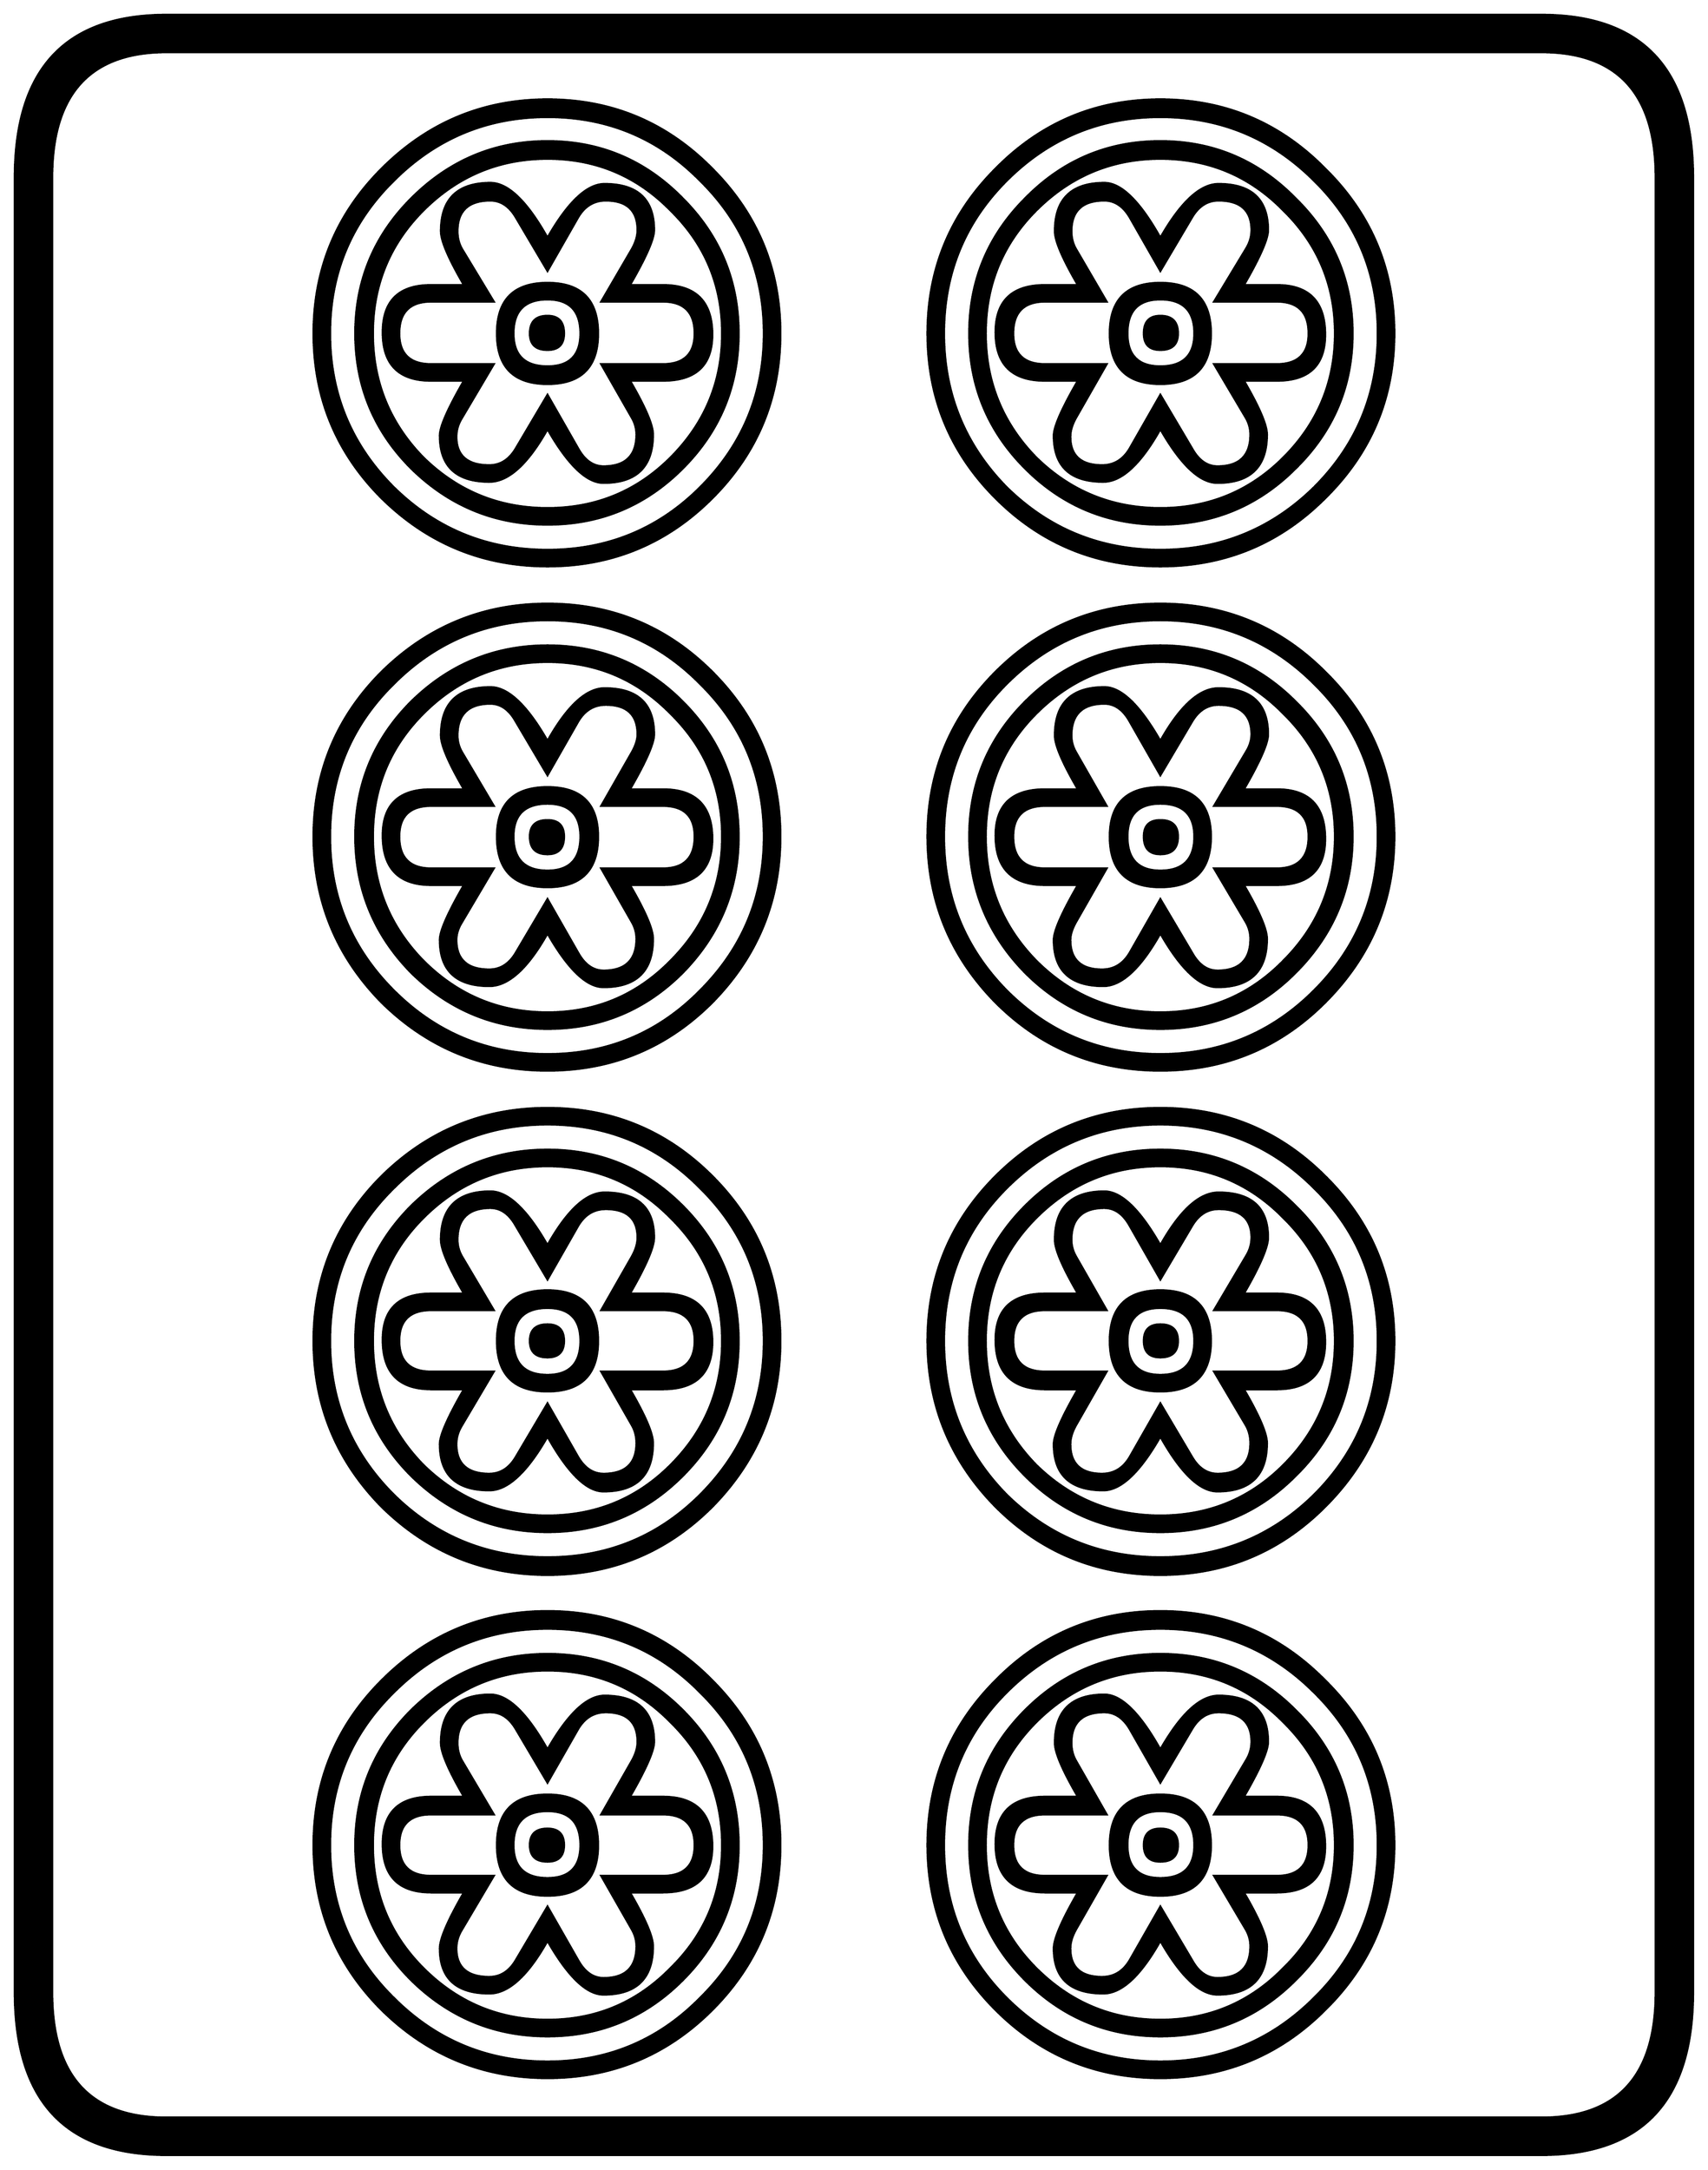 


\begin{tikzpicture}[y=0.80pt, x=0.80pt, yscale=-1.0, xscale=1.0, inner sep=0pt, outer sep=0pt]
\begin{scope}[shift={(100.0,1706.0)},nonzero rule]
  \path[draw=.,fill=.,line width=1.600pt] (1578.0,244.0) .. controls
    (1578.0,342.667) and (1532.0,392.0) .. (1440.0,392.0) --
    (188.0,392.0) .. controls (96.0,392.0) and (50.0,342.667) ..
    (50.0,244.0) -- (50.0,-1408.0) .. controls (50.0,-1506.667)
    and (96.0,-1556.0) .. (188.0,-1556.0) -- (1440.0,-1556.0) ..
    controls (1532.0,-1556.0) and (1578.0,-1506.667) ..
    (1578.0,-1408.0) -- (1578.0,244.0) -- cycle(1544.0,244.0) --
    (1544.0,-1408.0) .. controls (1544.0,-1484.0) and
    (1509.333,-1522.0) .. (1440.0,-1522.0) -- (188.0,-1522.0) ..
    controls (118.667,-1522.0) and (84.0,-1484.0) ..
    (84.0,-1408.0) -- (84.0,244.0) .. controls (84.0,320.0) and
    (118.667,358.0) .. (188.0,358.0) -- (1440.0,358.0) .. controls
    (1509.333,358.0) and (1544.0,320.0) .. (1544.0,244.0) --
    cycle(1306.0,-1266.0) .. controls (1306.0,-1207.333) and
    (1285.0,-1157.333) .. (1243.0,-1116.0) .. controls
    (1201.667,-1074.667) and (1151.667,-1054.0) .. (1093.0,-1054.0) ..
    controls (1034.333,-1054.0) and (984.333,-1074.667) ..
    (943.0,-1116.0) .. controls (901.667,-1157.333) and
    (881.0,-1207.333) .. (881.0,-1266.0) .. controls
    (881.0,-1324.667) and (901.667,-1374.667) .. (943.0,-1416.0) ..
    controls (984.333,-1458.0) and (1034.333,-1479.0) ..
    (1093.0,-1479.0) .. controls (1151.667,-1479.0) and
    (1201.667,-1458.0) .. (1243.0,-1416.0) .. controls
    (1285.0,-1374.667) and (1306.0,-1324.667) .. (1306.0,-1266.0) --
    cycle(1306.0,-808.0) .. controls (1306.0,-749.333) and
    (1285.0,-699.0) .. (1243.0,-657.0) .. controls
    (1201.667,-615.667) and (1151.667,-595.0) .. (1093.0,-595.0) ..
    controls (1034.333,-595.0) and (984.333,-615.667) ..
    (943.0,-657.0) .. controls (901.667,-699.0) and (881.0,-749.333)
    .. (881.0,-808.0) .. controls (881.0,-866.667) and
    (901.667,-916.667) .. (943.0,-958.0) .. controls (984.333,-999.333)
    and (1034.333,-1020.0) .. (1093.0,-1020.0) .. controls
    (1151.667,-1020.0) and (1201.667,-999.333) .. (1243.0,-958.0) ..
    controls (1285.0,-916.667) and (1306.0,-866.667) ..
    (1306.0,-808.0) -- cycle(747.0,-1266.0) .. controls
    (747.0,-1207.333) and (726.333,-1157.333) .. (685.0,-1116.0) ..
    controls (643.667,-1074.667) and (593.667,-1054.0) ..
    (535.0,-1054.0) .. controls (476.333,-1054.0) and
    (426.0,-1074.667) .. (384.0,-1116.0) .. controls
    (342.667,-1157.333) and (322.0,-1207.333) .. (322.0,-1266.0) ..
    controls (322.0,-1324.667) and (342.667,-1374.667) ..
    (384.0,-1416.0) .. controls (426.0,-1458.0) and
    (476.333,-1479.0) .. (535.0,-1479.0) .. controls
    (593.667,-1479.0) and (643.667,-1458.0) .. (685.0,-1416.0) ..
    controls (726.333,-1374.667) and (747.0,-1324.667) ..
    (747.0,-1266.0) -- cycle(1306.0,-349.0) .. controls
    (1306.0,-290.333) and (1285.0,-240.0) .. (1243.0,-198.0) ..
    controls (1201.667,-156.667) and (1151.667,-136.0) ..
    (1093.0,-136.0) .. controls (1034.333,-136.0) and
    (984.333,-156.667) .. (943.0,-198.0) .. controls (901.667,-240.0)
    and (881.0,-290.333) .. (881.0,-349.0) .. controls
    (881.0,-407.667) and (901.667,-457.667) .. (943.0,-499.0) ..
    controls (984.333,-540.333) and (1034.333,-561.0) ..
    (1093.0,-561.0) .. controls (1151.667,-561.0) and
    (1201.667,-540.333) .. (1243.0,-499.0) .. controls
    (1285.0,-457.667) and (1306.0,-407.667) .. (1306.0,-349.0) --
    cycle(747.0,-808.0) .. controls (747.0,-749.333) and
    (726.333,-699.0) .. (685.0,-657.0) .. controls (643.667,-615.667)
    and (593.667,-595.0) .. (535.0,-595.0) .. controls
    (476.333,-595.0) and (426.0,-615.667) .. (384.0,-657.0) ..
    controls (342.667,-699.0) and (322.0,-749.333) .. (322.0,-808.0)
    .. controls (322.0,-866.667) and (342.667,-916.667) ..
    (384.0,-958.0) .. controls (426.0,-999.333) and
    (476.333,-1020.0) .. (535.0,-1020.0) .. controls
    (593.667,-1020.0) and (643.667,-999.333) .. (685.0,-958.0) ..
    controls (726.333,-916.667) and (747.0,-866.667) .. (747.0,-808.0)
    -- cycle(1306.0,110.0) .. controls (1306.0,168.667) and
    (1285.0,218.667) .. (1243.0,260.0) .. controls (1201.667,301.333)
    and (1151.667,322.0) .. (1093.0,322.0) .. controls
    (1034.333,322.0) and (984.333,301.333) .. (943.0,260.0) ..
    controls (901.667,218.667) and (881.0,168.667) .. (881.0,110.0) ..
    controls (881.0,51.333) and (901.667,1.333) .. (943.0,-40.0) ..
    controls (984.333,-82.0) and (1034.333,-103.0) ..
    (1093.0,-103.0) .. controls (1151.667,-103.0) and
    (1201.667,-82.0) .. (1243.0,-40.0) .. controls (1285.0,1.333)
    and (1306.0,51.333) .. (1306.0,110.0) -- cycle(747.0,-349.0)
    .. controls (747.0,-290.333) and (726.333,-240.0) ..
    (685.0,-198.0) .. controls (643.667,-156.667) and (593.667,-136.0)
    .. (535.0,-136.0) .. controls (476.333,-136.0) and
    (426.0,-156.667) .. (384.0,-198.0) .. controls (342.667,-240.0)
    and (322.0,-290.333) .. (322.0,-349.0) .. controls
    (322.0,-407.667) and (342.667,-457.667) .. (384.0,-499.0) ..
    controls (426.0,-540.333) and (476.333,-561.0) .. (535.0,-561.0)
    .. controls (593.667,-561.0) and (643.667,-540.333) ..
    (685.0,-499.0) .. controls (726.333,-457.667) and (747.0,-407.667)
    .. (747.0,-349.0) -- cycle(747.0,110.0) .. controls
    (747.0,168.667) and (726.333,218.667) .. (685.0,260.0) .. controls
    (643.667,301.333) and (593.667,322.0) .. (535.0,322.0) .. controls
    (476.333,322.0) and (426.0,301.333) .. (384.0,260.0) .. controls
    (342.667,218.667) and (322.0,168.667) .. (322.0,110.0) .. controls
    (322.0,51.333) and (342.667,1.333) .. (384.0,-40.0) .. controls
    (426.0,-82.0) and (476.333,-103.0) .. (535.0,-103.0) ..
    controls (593.667,-103.0) and (643.667,-82.0) .. (685.0,-40.0)
    .. controls (726.333,1.333) and (747.0,51.333) .. (747.0,110.0) --
    cycle(1291.0,-1266.0) .. controls (1291.0,-1320.667) and
    (1271.667,-1367.0) .. (1233.0,-1405.0) .. controls
    (1194.333,-1443.667) and (1147.667,-1463.0) .. (1093.0,-1463.0) ..
    controls (1038.333,-1463.0) and (991.667,-1443.667) ..
    (953.0,-1405.0) .. controls (915.0,-1367.0) and
    (896.0,-1320.667) .. (896.0,-1266.0) .. controls
    (896.0,-1211.333) and (915.0,-1164.667) .. (953.0,-1126.0) ..
    controls (991.667,-1088.0) and (1038.333,-1069.0) ..
    (1093.0,-1069.0) .. controls (1147.667,-1069.0) and
    (1194.333,-1088.0) .. (1233.0,-1126.0) .. controls
    (1271.667,-1164.667) and (1291.0,-1211.333) .. (1291.0,-1266.0) --
    cycle(1291.0,-808.0) .. controls (1291.0,-862.667) and
    (1271.667,-909.0) .. (1233.0,-947.0) .. controls
    (1194.333,-985.667) and (1147.667,-1005.0) .. (1093.0,-1005.0) ..
    controls (1038.333,-1005.0) and (991.667,-985.667) ..
    (953.0,-947.0) .. controls (915.0,-909.0) and (896.0,-862.667)
    .. (896.0,-808.0) .. controls (896.0,-753.333) and
    (915.0,-706.667) .. (953.0,-668.0) .. controls (991.667,-629.333)
    and (1038.333,-610.0) .. (1093.0,-610.0) .. controls
    (1147.667,-610.0) and (1194.333,-629.333) .. (1233.0,-668.0) ..
    controls (1271.667,-706.667) and (1291.0,-753.333) ..
    (1291.0,-808.0) -- cycle(732.0,-1266.0) .. controls
    (732.0,-1320.667) and (712.667,-1367.0) .. (674.0,-1405.0) ..
    controls (636.0,-1443.667) and (589.667,-1463.0) ..
    (535.0,-1463.0) .. controls (480.333,-1463.0) and
    (433.667,-1443.667) .. (395.0,-1405.0) .. controls
    (356.333,-1367.0) and (337.0,-1320.667) .. (337.0,-1266.0) ..
    controls (337.0,-1211.333) and (356.333,-1164.667) ..
    (395.0,-1126.0) .. controls (433.667,-1088.0) and
    (480.333,-1069.0) .. (535.0,-1069.0) .. controls
    (589.667,-1069.0) and (636.0,-1088.0) .. (674.0,-1126.0) ..
    controls (712.667,-1164.667) and (732.0,-1211.333) ..
    (732.0,-1266.0) -- cycle(1291.0,-349.0) .. controls
    (1291.0,-403.667) and (1271.667,-450.0) .. (1233.0,-488.0) ..
    controls (1194.333,-526.667) and (1147.667,-546.0) ..
    (1093.0,-546.0) .. controls (1038.333,-546.0) and
    (991.667,-526.667) .. (953.0,-488.0) .. controls (915.0,-450.0)
    and (896.0,-403.667) .. (896.0,-349.0) .. controls
    (896.0,-294.333) and (915.0,-247.667) .. (953.0,-209.0) ..
    controls (991.667,-171.0) and (1038.333,-152.0) ..
    (1093.0,-152.0) .. controls (1147.667,-152.0) and
    (1194.333,-171.0) .. (1233.0,-209.0) .. controls
    (1271.667,-247.667) and (1291.0,-294.333) .. (1291.0,-349.0) --
    cycle(732.0,-808.0) .. controls (732.0,-862.667) and
    (712.667,-909.0) .. (674.0,-947.0) .. controls (636.0,-985.667)
    and (589.667,-1005.0) .. (535.0,-1005.0) .. controls
    (480.333,-1005.0) and (433.667,-985.667) .. (395.0,-947.0) ..
    controls (356.333,-909.0) and (337.0,-862.667) .. (337.0,-808.0)
    .. controls (337.0,-753.333) and (356.333,-706.667) ..
    (395.0,-668.0) .. controls (433.667,-629.333) and (480.333,-610.0)
    .. (535.0,-610.0) .. controls (589.667,-610.0) and
    (636.0,-629.333) .. (674.0,-668.0) .. controls (712.667,-706.667)
    and (732.0,-753.333) .. (732.0,-808.0) -- cycle(1291.0,110.0)
    .. controls (1291.0,55.333) and (1271.667,9.0) .. (1233.0,-29.0)
    .. controls (1194.333,-67.667) and (1147.667,-87.0) ..
    (1093.0,-87.0) .. controls (1038.333,-87.0) and (991.667,-67.667)
    .. (953.0,-29.0) .. controls (915.0,9.0) and (896.0,55.333) ..
    (896.0,110.0) .. controls (896.0,164.667) and (915.0,211.0) ..
    (953.0,249.0) .. controls (991.667,287.667) and (1038.333,307.0)
    .. (1093.0,307.0) .. controls (1147.667,307.0) and
    (1194.333,287.667) .. (1233.0,249.0) .. controls (1271.667,211.0)
    and (1291.0,164.667) .. (1291.0,110.0) -- cycle(732.0,-349.0)
    .. controls (732.0,-403.667) and (712.667,-450.0) ..
    (674.0,-488.0) .. controls (636.0,-526.667) and (589.667,-546.0)
    .. (535.0,-546.0) .. controls (480.333,-546.0) and
    (433.667,-526.667) .. (395.0,-488.0) .. controls (356.333,-450.0)
    and (337.0,-403.667) .. (337.0,-349.0) .. controls
    (337.0,-294.333) and (356.333,-247.667) .. (395.0,-209.0) ..
    controls (433.667,-171.0) and (480.333,-152.0) .. (535.0,-152.0)
    .. controls (589.667,-152.0) and (636.0,-171.0) ..
    (674.0,-209.0) .. controls (712.667,-247.667) and (732.0,-294.333)
    .. (732.0,-349.0) -- cycle(732.0,110.0) .. controls
    (732.0,55.333) and (712.667,9.0) .. (674.0,-29.0) .. controls
    (636.0,-67.667) and (589.667,-87.0) .. (535.0,-87.0) .. controls
    (480.333,-87.0) and (433.667,-67.667) .. (395.0,-29.0) .. controls
    (356.333,9.0) and (337.0,55.333) .. (337.0,110.0) .. controls
    (337.0,164.667) and (356.333,211.0) .. (395.0,249.0) .. controls
    (433.667,287.667) and (480.333,307.0) .. (535.0,307.0) .. controls
    (589.667,307.0) and (636.0,287.667) .. (674.0,249.0) .. controls
    (712.667,211.0) and (732.0,164.667) .. (732.0,110.0) --
    cycle(1268.0,-1266.0) .. controls (1268.0,-1218.0) and
    (1250.667,-1177.0) .. (1216.0,-1143.0) .. controls
    (1182.0,-1109.0) and (1141.0,-1092.0) .. (1093.0,-1092.0) ..
    controls (1045.0,-1092.0) and (1004.0,-1109.0) ..
    (970.0,-1143.0) .. controls (936.0,-1177.0) and
    (919.0,-1218.0) .. (919.0,-1266.0) .. controls
    (919.0,-1314.0) and (936.0,-1355.0) .. (970.0,-1389.0) ..
    controls (1004.0,-1423.667) and (1045.0,-1441.0) ..
    (1093.0,-1441.0) .. controls (1141.0,-1441.0) and
    (1182.0,-1423.667) .. (1216.0,-1389.0) .. controls
    (1250.667,-1355.0) and (1268.0,-1314.0) .. (1268.0,-1266.0) --
    cycle(1268.0,-808.0) .. controls (1268.0,-760.0) and
    (1250.667,-718.667) .. (1216.0,-684.0) .. controls
    (1182.0,-650.0) and (1141.0,-633.0) .. (1093.0,-633.0) ..
    controls (1045.0,-633.0) and (1004.0,-650.0) ..
    (970.0,-684.0) .. controls (936.0,-718.667) and (919.0,-760.0)
    .. (919.0,-808.0) .. controls (919.0,-856.0) and
    (936.0,-897.0) .. (970.0,-931.0) .. controls (1004.0,-965.0)
    and (1045.0,-982.0) .. (1093.0,-982.0) .. controls
    (1141.0,-982.0) and (1182.0,-965.0) .. (1216.0,-931.0) ..
    controls (1250.667,-897.0) and (1268.0,-856.0) ..
    (1268.0,-808.0) -- cycle(709.0,-1266.0) .. controls
    (709.0,-1218.0) and (692.0,-1177.0) .. (658.0,-1143.0) ..
    controls (624.0,-1109.0) and (583.0,-1092.0) ..
    (535.0,-1092.0) .. controls (487.0,-1092.0) and
    (445.667,-1109.0) .. (411.0,-1143.0) .. controls
    (377.0,-1177.0) and (360.0,-1218.0) .. (360.0,-1266.0) ..
    controls (360.0,-1314.0) and (377.0,-1355.0) ..
    (411.0,-1389.0) .. controls (445.667,-1423.667) and
    (487.0,-1441.0) .. (535.0,-1441.0) .. controls
    (583.0,-1441.0) and (624.0,-1423.667) .. (658.0,-1389.0) ..
    controls (692.0,-1355.0) and (709.0,-1314.0) ..
    (709.0,-1266.0) -- cycle(1268.0,-349.0) .. controls
    (1268.0,-301.0) and (1250.667,-260.0) .. (1216.0,-226.0) ..
    controls (1182.0,-192.0) and (1141.0,-175.0) ..
    (1093.0,-175.0) .. controls (1045.0,-175.0) and
    (1004.0,-192.0) .. (970.0,-226.0) .. controls (936.0,-260.0)
    and (919.0,-301.0) .. (919.0,-349.0) .. controls
    (919.0,-397.0) and (936.0,-438.0) .. (970.0,-472.0) ..
    controls (1004.0,-506.0) and (1045.0,-523.0) ..
    (1093.0,-523.0) .. controls (1141.0,-523.0) and
    (1182.0,-506.0) .. (1216.0,-472.0) .. controls
    (1250.667,-438.0) and (1268.0,-397.0) .. (1268.0,-349.0) --
    cycle(709.0,-808.0) .. controls (709.0,-760.0) and
    (692.0,-718.667) .. (658.0,-684.0) .. controls (624.0,-650.0)
    and (583.0,-633.0) .. (535.0,-633.0) .. controls
    (487.0,-633.0) and (445.667,-650.0) .. (411.0,-684.0) ..
    controls (377.0,-718.667) and (360.0,-760.0) .. (360.0,-808.0)
    .. controls (360.0,-856.0) and (377.0,-897.0) ..
    (411.0,-931.0) .. controls (445.667,-965.0) and (487.0,-982.0)
    .. (535.0,-982.0) .. controls (583.0,-982.0) and
    (624.0,-965.0) .. (658.0,-931.0) .. controls (692.0,-897.0)
    and (709.0,-856.0) .. (709.0,-808.0) -- cycle(1268.0,110.0)
    .. controls (1268.0,158.0) and (1250.667,199.0) ..
    (1216.0,233.0) .. controls (1182.0,267.0) and (1141.0,284.0)
    .. (1093.0,284.0) .. controls (1045.0,284.0) and
    (1004.0,267.0) .. (970.0,233.0) .. controls (936.0,199.0)
    and (919.0,158.0) .. (919.0,110.0) .. controls (919.0,62.0)
    and (936.0,21.0) .. (970.0,-13.0) .. controls (1004.0,-47.0)
    and (1045.0,-64.0) .. (1093.0,-64.0) .. controls
    (1141.0,-64.0) and (1182.0,-47.0) .. (1216.0,-13.0) ..
    controls (1250.667,21.0) and (1268.0,62.0) .. (1268.0,110.0)
    -- cycle(709.0,-349.0) .. controls (709.0,-301.0) and
    (692.0,-260.0) .. (658.0,-226.0) .. controls (624.0,-192.0)
    and (583.0,-175.0) .. (535.0,-175.0) .. controls
    (487.0,-175.0) and (445.667,-192.0) .. (411.0,-226.0) ..
    controls (377.0,-260.0) and (360.0,-301.0) .. (360.0,-349.0)
    .. controls (360.0,-397.0) and (377.0,-438.0) ..
    (411.0,-472.0) .. controls (445.667,-506.0) and (487.0,-523.0)
    .. (535.0,-523.0) .. controls (583.0,-523.0) and
    (624.0,-506.0) .. (658.0,-472.0) .. controls (692.0,-438.0)
    and (709.0,-397.0) .. (709.0,-349.0) -- cycle(709.0,110.0)
    .. controls (709.0,158.0) and (692.0,199.0) .. (658.0,233.0)
    .. controls (624.0,267.0) and (583.0,284.0) .. (535.0,284.0)
    .. controls (487.0,284.0) and (445.667,267.0) .. (411.0,233.0)
    .. controls (377.0,199.0) and (360.0,158.0) .. (360.0,110.0)
    .. controls (360.0,62.0) and (377.0,21.0) .. (411.0,-13.0)
    .. controls (445.667,-47.0) and (487.0,-64.0) .. (535.0,-64.0)
    .. controls (583.0,-64.0) and (624.0,-47.0) .. (658.0,-13.0)
    .. controls (692.0,21.0) and (709.0,62.0) .. (709.0,110.0)
    -- cycle(1252.0,-1266.0) .. controls (1252.0,-1310.0) and
    (1236.333,-1347.333) .. (1205.0,-1378.0) .. controls
    (1174.333,-1409.333) and (1137.0,-1425.0) .. (1093.0,-1425.0) ..
    controls (1049.0,-1425.0) and (1011.333,-1409.333) ..
    (980.0,-1378.0) .. controls (949.333,-1347.333) and
    (934.0,-1310.0) .. (934.0,-1266.0) .. controls
    (934.0,-1222.0) and (949.333,-1184.333) .. (980.0,-1153.0) ..
    controls (1011.333,-1122.333) and (1049.0,-1107.0) ..
    (1093.0,-1107.0) .. controls (1137.0,-1107.0) and
    (1174.333,-1122.333) .. (1205.0,-1153.0) .. controls
    (1236.333,-1184.333) and (1252.0,-1222.0) .. (1252.0,-1266.0) --
    cycle(1252.0,-808.0) .. controls (1252.0,-852.0) and
    (1236.333,-889.333) .. (1205.0,-920.0) .. controls
    (1174.333,-951.333) and (1137.0,-967.0) .. (1093.0,-967.0) ..
    controls (1049.0,-967.0) and (1011.333,-951.333) ..
    (980.0,-920.0) .. controls (949.333,-889.333) and (934.0,-852.0)
    .. (934.0,-808.0) .. controls (934.0,-764.0) and
    (949.333,-726.333) .. (980.0,-695.0) .. controls (1011.333,-663.667)
    and (1049.0,-648.0) .. (1093.0,-648.0) .. controls
    (1137.0,-648.0) and (1174.333,-663.667) .. (1205.0,-695.0) ..
    controls (1236.333,-726.333) and (1252.0,-764.0) ..
    (1252.0,-808.0) -- cycle(694.0,-1266.0) .. controls
    (694.0,-1310.0) and (678.333,-1347.333) .. (647.0,-1378.0) ..
    controls (616.333,-1409.333) and (579.0,-1425.0) ..
    (535.0,-1425.0) .. controls (491.0,-1425.0) and
    (453.333,-1409.333) .. (422.0,-1378.0) .. controls
    (391.333,-1347.333) and (376.0,-1310.0) .. (376.0,-1266.0) ..
    controls (376.0,-1222.0) and (391.333,-1184.333) ..
    (422.0,-1153.0) .. controls (453.333,-1122.333) and
    (491.0,-1107.0) .. (535.0,-1107.0) .. controls
    (579.0,-1107.0) and (616.333,-1122.333) .. (647.0,-1153.0) ..
    controls (678.333,-1184.333) and (694.0,-1222.0) ..
    (694.0,-1266.0) -- cycle(1252.0,-349.0) .. controls
    (1252.0,-393.0) and (1236.333,-430.333) .. (1205.0,-461.0) ..
    controls (1174.333,-492.333) and (1137.0,-508.0) ..
    (1093.0,-508.0) .. controls (1049.0,-508.0) and
    (1011.333,-492.333) .. (980.0,-461.0) .. controls (949.333,-430.333)
    and (934.0,-393.0) .. (934.0,-349.0) .. controls
    (934.0,-305.0) and (949.333,-267.333) .. (980.0,-236.0) ..
    controls (1011.333,-205.333) and (1049.0,-190.0) ..
    (1093.0,-190.0) .. controls (1137.0,-190.0) and
    (1174.333,-205.333) .. (1205.0,-236.0) .. controls
    (1236.333,-267.333) and (1252.0,-305.0) .. (1252.0,-349.0) --
    cycle(694.0,-808.0) .. controls (694.0,-852.0) and
    (678.333,-889.333) .. (647.0,-920.0) .. controls (616.333,-951.333)
    and (579.0,-967.0) .. (535.0,-967.0) .. controls
    (491.0,-967.0) and (453.333,-951.333) .. (422.0,-920.0) ..
    controls (391.333,-889.333) and (376.0,-852.0) .. (376.0,-808.0)
    .. controls (376.0,-764.0) and (391.333,-726.333) ..
    (422.0,-695.0) .. controls (453.333,-663.667) and (491.0,-648.0)
    .. (535.0,-648.0) .. controls (579.0,-648.0) and
    (616.333,-663.667) .. (647.0,-695.0) .. controls (678.333,-726.333)
    and (694.0,-764.0) .. (694.0,-808.0) -- cycle(1252.0,110.0)
    .. controls (1252.0,66.0) and (1236.333,28.667) .. (1205.0,-2.0)
    .. controls (1174.333,-33.333) and (1137.0,-49.0) ..
    (1093.0,-49.0) .. controls (1049.0,-49.0) and (1011.333,-33.333)
    .. (980.0,-2.0) .. controls (949.333,28.667) and (934.0,66.0) ..
    (934.0,110.0) .. controls (934.0,154.0) and (949.333,191.333) ..
    (980.0,222.0) .. controls (1011.333,253.333) and (1049.0,269.0)
    .. (1093.0,269.0) .. controls (1137.0,269.0) and
    (1174.333,253.333) .. (1205.0,222.0) .. controls (1236.333,191.333)
    and (1252.0,154.0) .. (1252.0,110.0) -- cycle(694.0,-349.0)
    .. controls (694.0,-393.0) and (678.333,-430.333) ..
    (647.0,-461.0) .. controls (616.333,-492.333) and (579.0,-508.0)
    .. (535.0,-508.0) .. controls (491.0,-508.0) and
    (453.333,-492.333) .. (422.0,-461.0) .. controls (391.333,-430.333)
    and (376.0,-393.0) .. (376.0,-349.0) .. controls
    (376.0,-305.0) and (391.333,-267.333) .. (422.0,-236.0) ..
    controls (453.333,-205.333) and (491.0,-190.0) .. (535.0,-190.0)
    .. controls (579.0,-190.0) and (616.333,-205.333) ..
    (647.0,-236.0) .. controls (678.333,-267.333) and (694.0,-305.0)
    .. (694.0,-349.0) -- cycle(694.0,110.0) .. controls
    (694.0,66.0) and (678.333,28.667) .. (647.0,-2.0) .. controls
    (616.333,-33.333) and (579.0,-49.0) .. (535.0,-49.0) .. controls
    (491.0,-49.0) and (453.333,-33.333) .. (422.0,-2.0) .. controls
    (391.333,28.667) and (376.0,66.0) .. (376.0,110.0) .. controls
    (376.0,154.0) and (391.333,191.333) .. (422.0,222.0) .. controls
    (453.333,253.333) and (491.0,269.0) .. (535.0,269.0) .. controls
    (579.0,269.0) and (616.333,253.333) .. (647.0,222.0) .. controls
    (678.333,191.333) and (694.0,154.0) .. (694.0,110.0) --
    cycle(1243.0,-1265.0) .. controls (1243.0,-1237.0) and
    (1228.333,-1223.0) .. (1199.0,-1223.0) -- (1169.0,-1223.0) ..
    controls (1183.0,-1199.0) and (1190.0,-1182.667) ..
    (1190.0,-1174.0) .. controls (1190.0,-1144.667) and
    (1175.0,-1130.0) .. (1145.0,-1130.0) .. controls
    (1129.0,-1130.0) and (1111.667,-1146.333) .. (1093.0,-1179.0) ..
    controls (1075.0,-1147.0) and (1057.667,-1131.0) ..
    (1041.0,-1131.0) .. controls (1011.0,-1131.0) and
    (996.0,-1145.0) .. (996.0,-1173.0) .. controls
    (996.0,-1181.0) and (1003.333,-1197.667) .. (1018.0,-1223.0) --
    (988.0,-1223.0) .. controls (958.0,-1223.0) and
    (943.0,-1237.667) .. (943.0,-1267.0) .. controls
    (943.0,-1295.667) and (958.0,-1310.0) .. (988.0,-1310.0) --
    (1018.0,-1310.0) .. controls (1004.0,-1334.0) and
    (997.0,-1350.333) .. (997.0,-1359.0) .. controls
    (997.0,-1388.333) and (1012.0,-1403.0) .. (1042.0,-1403.0) ..
    controls (1057.333,-1403.0) and (1074.333,-1386.333) ..
    (1093.0,-1353.0) .. controls (1111.667,-1385.667) and
    (1129.333,-1402.0) .. (1146.0,-1402.0) .. controls
    (1176.0,-1402.0) and (1191.0,-1388.0) .. (1191.0,-1360.0) ..
    controls (1191.0,-1352.0) and (1183.667,-1335.333) ..
    (1169.0,-1310.0) -- (1199.0,-1310.0) .. controls
    (1228.333,-1310.0) and (1243.0,-1295.0) .. (1243.0,-1265.0) --
    cycle(1243.0,-806.0) .. controls (1243.0,-778.0) and
    (1228.333,-764.0) .. (1199.0,-764.0) -- (1169.0,-764.0) ..
    controls (1183.0,-740.0) and (1190.0,-723.667) ..
    (1190.0,-715.0) .. controls (1190.0,-685.667) and
    (1175.0,-671.0) .. (1145.0,-671.0) .. controls
    (1129.0,-671.0) and (1111.667,-687.333) .. (1093.0,-720.0) ..
    controls (1075.0,-688.0) and (1057.667,-672.0) ..
    (1041.0,-672.0) .. controls (1011.0,-672.0) and
    (996.0,-686.0) .. (996.0,-714.0) .. controls (996.0,-722.0)
    and (1003.333,-738.667) .. (1018.0,-764.0) -- (988.0,-764.0) ..
    controls (958.0,-764.0) and (943.0,-779.0) .. (943.0,-809.0)
    .. controls (943.0,-837.0) and (958.0,-851.0) ..
    (988.0,-851.0) -- (1018.0,-851.0) .. controls
    (1004.0,-875.0) and (997.0,-891.333) .. (997.0,-900.0) ..
    controls (997.0,-929.333) and (1012.0,-944.0) ..
    (1042.0,-944.0) .. controls (1057.333,-944.0) and
    (1074.333,-927.667) .. (1093.0,-895.0) .. controls
    (1111.0,-927.0) and (1128.667,-943.0) .. (1146.0,-943.0) ..
    controls (1176.0,-943.0) and (1191.0,-929.0) ..
    (1191.0,-901.0) .. controls (1191.0,-893.0) and
    (1183.667,-876.333) .. (1169.0,-851.0) -- (1199.0,-851.0) ..
    controls (1228.333,-851.0) and (1243.0,-836.0) ..
    (1243.0,-806.0) -- cycle(685.0,-1265.0) .. controls
    (685.0,-1237.0) and (670.0,-1223.0) .. (640.0,-1223.0) --
    (610.0,-1223.0) .. controls (624.0,-1199.0) and
    (631.0,-1182.667) .. (631.0,-1174.0) .. controls
    (631.0,-1144.667) and (616.0,-1130.0) .. (586.0,-1130.0) ..
    controls (570.667,-1130.0) and (553.667,-1146.333) ..
    (535.0,-1179.0) .. controls (517.0,-1147.0) and
    (499.333,-1131.0) .. (482.0,-1131.0) .. controls
    (452.0,-1131.0) and (437.0,-1145.0) .. (437.0,-1173.0) ..
    controls (437.0,-1181.0) and (444.333,-1197.667) ..
    (459.0,-1223.0) -- (429.0,-1223.0) .. controls
    (399.667,-1223.0) and (385.0,-1237.667) .. (385.0,-1267.0) ..
    controls (385.0,-1295.667) and (399.667,-1310.0) ..
    (429.0,-1310.0) -- (459.0,-1310.0) .. controls
    (445.0,-1334.0) and (438.0,-1350.333) .. (438.0,-1359.0) ..
    controls (438.0,-1388.333) and (453.0,-1403.0) ..
    (483.0,-1403.0) .. controls (499.0,-1403.0) and
    (516.333,-1386.333) .. (535.0,-1353.0) .. controls
    (553.667,-1385.667) and (571.0,-1402.0) .. (587.0,-1402.0) ..
    controls (617.0,-1402.0) and (632.0,-1388.0) ..
    (632.0,-1360.0) .. controls (632.0,-1352.0) and
    (624.667,-1335.333) .. (610.0,-1310.0) -- (640.0,-1310.0) ..
    controls (670.0,-1310.0) and (685.0,-1295.0) ..
    (685.0,-1265.0) -- cycle(1243.0,-348.0) .. controls
    (1243.0,-319.333) and (1228.333,-305.0) .. (1199.0,-305.0) --
    (1169.0,-305.0) .. controls (1183.0,-281.0) and
    (1190.0,-264.667) .. (1190.0,-256.0) .. controls
    (1190.0,-226.667) and (1175.0,-212.0) .. (1145.0,-212.0) ..
    controls (1129.0,-212.0) and (1111.667,-228.667) ..
    (1093.0,-262.0) .. controls (1074.333,-229.333) and
    (1057.0,-213.0) .. (1041.0,-213.0) .. controls
    (1011.0,-213.0) and (996.0,-227.0) .. (996.0,-255.0) ..
    controls (996.0,-263.0) and (1003.333,-279.667) ..
    (1018.0,-305.0) -- (988.0,-305.0) .. controls (958.0,-305.0)
    and (943.0,-320.0) .. (943.0,-350.0) .. controls
    (943.0,-378.0) and (958.0,-392.0) .. (988.0,-392.0) --
    (1018.0,-392.0) .. controls (1004.0,-416.0) and
    (997.0,-432.333) .. (997.0,-441.0) .. controls (997.0,-470.333)
    and (1012.0,-485.0) .. (1042.0,-485.0) .. controls
    (1057.333,-485.0) and (1074.333,-468.667) .. (1093.0,-436.0) ..
    controls (1111.0,-468.0) and (1128.667,-484.0) ..
    (1146.0,-484.0) .. controls (1176.0,-484.0) and
    (1191.0,-470.333) .. (1191.0,-443.0) .. controls
    (1191.0,-434.333) and (1183.667,-417.333) .. (1169.0,-392.0) --
    (1199.0,-392.0) .. controls (1228.333,-392.0) and
    (1243.0,-377.333) .. (1243.0,-348.0) -- cycle(685.0,-806.0) ..
    controls (685.0,-778.0) and (670.0,-764.0) .. (640.0,-764.0)
    -- (610.0,-764.0) .. controls (624.0,-740.0) and
    (631.0,-723.667) .. (631.0,-715.0) .. controls (631.0,-685.667)
    and (616.0,-671.0) .. (586.0,-671.0) .. controls
    (570.667,-671.0) and (553.667,-687.333) .. (535.0,-720.0) ..
    controls (517.0,-688.0) and (499.333,-672.0) .. (482.0,-672.0)
    .. controls (452.0,-672.0) and (437.0,-686.0) ..
    (437.0,-714.0) .. controls (437.0,-722.0) and (444.333,-738.667)
    .. (459.0,-764.0) -- (429.0,-764.0) .. controls
    (399.667,-764.0) and (385.0,-779.0) .. (385.0,-809.0) ..
    controls (385.0,-837.0) and (399.667,-851.0) .. (429.0,-851.0)
    -- (459.0,-851.0) .. controls (445.0,-875.0) and
    (438.0,-891.333) .. (438.0,-900.0) .. controls (438.0,-929.333)
    and (453.0,-944.0) .. (483.0,-944.0) .. controls
    (499.0,-944.0) and (516.333,-927.667) .. (535.0,-895.0) ..
    controls (553.0,-927.0) and (570.333,-943.0) .. (587.0,-943.0)
    .. controls (617.0,-943.0) and (632.0,-929.0) ..
    (632.0,-901.0) .. controls (632.0,-893.0) and (624.667,-876.333)
    .. (610.0,-851.0) -- (640.0,-851.0) .. controls
    (670.0,-851.0) and (685.0,-836.0) .. (685.0,-806.0) --
    cycle(1243.0,111.0) .. controls (1243.0,139.0) and
    (1228.333,153.0) .. (1199.0,153.0) -- (1169.0,153.0) ..
    controls (1183.0,177.0) and (1190.0,193.333) .. (1190.0,202.0)
    .. controls (1190.0,231.333) and (1175.0,246.0) ..
    (1145.0,246.0) .. controls (1129.0,246.0) and (1111.667,229.667)
    .. (1093.0,197.0) .. controls (1075.0,229.0) and
    (1057.667,245.0) .. (1041.0,245.0) .. controls (1011.0,245.0)
    and (996.0,231.333) .. (996.0,204.0) .. controls (996.0,195.333)
    and (1003.333,178.333) .. (1018.0,153.0) -- (988.0,153.0) ..
    controls (958.0,153.0) and (943.0,138.333) .. (943.0,109.0) ..
    controls (943.0,80.333) and (958.0,66.0) .. (988.0,66.0) --
    (1018.0,66.0) .. controls (1004.0,42.0) and (997.0,25.667) ..
    (997.0,17.0) .. controls (997.0,-12.333) and (1012.0,-27.0) ..
    (1042.0,-27.0) .. controls (1057.333,-27.0) and (1074.333,-10.333)
    .. (1093.0,23.0) .. controls (1111.667,-9.667) and
    (1129.333,-26.0) .. (1146.0,-26.0) .. controls (1176.0,-26.0)
    and (1191.0,-12.0) .. (1191.0,16.0) .. controls
    (1191.0,24.0) and (1183.667,40.667) .. (1169.0,66.0) --
    (1199.0,66.0) .. controls (1228.333,66.0) and (1243.0,81.0) ..
    (1243.0,111.0) -- cycle(685.0,-348.0) .. controls
    (685.0,-319.333) and (670.0,-305.0) .. (640.0,-305.0) --
    (610.0,-305.0) .. controls (624.0,-281.0) and (631.0,-264.667)
    .. (631.0,-256.0) .. controls (631.0,-226.667) and
    (616.0,-212.0) .. (586.0,-212.0) .. controls (570.667,-212.0)
    and (553.667,-228.667) .. (535.0,-262.0) .. controls
    (516.333,-229.333) and (498.667,-213.0) .. (482.0,-213.0) ..
    controls (452.0,-213.0) and (437.0,-227.0) .. (437.0,-255.0)
    .. controls (437.0,-263.0) and (444.333,-279.667) ..
    (459.0,-305.0) -- (429.0,-305.0) .. controls (399.667,-305.0)
    and (385.0,-320.0) .. (385.0,-350.0) .. controls
    (385.0,-378.0) and (399.667,-392.0) .. (429.0,-392.0) --
    (459.0,-392.0) .. controls (445.0,-416.0) and (438.0,-432.333)
    .. (438.0,-441.0) .. controls (438.0,-470.333) and
    (453.0,-485.0) .. (483.0,-485.0) .. controls (499.0,-485.0)
    and (516.333,-468.667) .. (535.0,-436.0) .. controls
    (553.0,-468.0) and (570.333,-484.0) .. (587.0,-484.0) ..
    controls (617.0,-484.0) and (632.0,-470.333) .. (632.0,-443.0)
    .. controls (632.0,-434.333) and (624.667,-417.333) ..
    (610.0,-392.0) -- (640.0,-392.0) .. controls (670.0,-392.0)
    and (685.0,-377.333) .. (685.0,-348.0) -- cycle(685.0,111.0)
    .. controls (685.0,139.0) and (670.0,153.0) .. (640.0,153.0)
    -- (610.0,153.0) .. controls (624.0,177.0) and (631.0,193.333)
    .. (631.0,202.0) .. controls (631.0,231.333) and (616.0,246.0)
    .. (586.0,246.0) .. controls (570.667,246.0) and (553.667,229.667)
    .. (535.0,197.0) .. controls (517.0,229.0) and (499.333,245.0)
    .. (482.0,245.0) .. controls (452.0,245.0) and (437.0,231.333)
    .. (437.0,204.0) .. controls (437.0,195.333) and (444.333,178.333)
    .. (459.0,153.0) -- (429.0,153.0) .. controls (399.667,153.0)
    and (385.0,138.333) .. (385.0,109.0) .. controls (385.0,80.333)
    and (399.667,66.0) .. (429.0,66.0) -- (459.0,66.0) .. controls
    (445.0,42.0) and (438.0,25.667) .. (438.0,17.0) .. controls
    (438.0,-12.333) and (453.0,-27.0) .. (483.0,-27.0) .. controls
    (499.0,-27.0) and (516.333,-10.333) .. (535.0,23.0) .. controls
    (553.667,-9.667) and (571.0,-26.0) .. (587.0,-26.0) .. controls
    (617.0,-26.0) and (632.0,-12.0) .. (632.0,16.0) .. controls
    (632.0,24.0) and (624.667,40.667) .. (610.0,66.0) --
    (640.0,66.0) .. controls (670.0,66.0) and (685.0,81.0) ..
    (685.0,111.0) -- cycle(1228.0,-1266.0) .. controls
    (1228.0,-1285.333) and (1218.333,-1295.0) .. (1199.0,-1295.0) --
    (1142.0,-1295.0) -- (1171.0,-1343.0) .. controls
    (1174.333,-1348.333) and (1176.0,-1354.0) .. (1176.0,-1360.0) ..
    controls (1176.0,-1378.0) and (1166.0,-1387.0) ..
    (1146.0,-1387.0) .. controls (1136.0,-1387.0) and
    (1128.0,-1382.0) .. (1122.0,-1372.0) -- (1093.0,-1323.0) --
    (1065.0,-1372.0) .. controls (1059.0,-1382.0) and
    (1051.333,-1387.0) .. (1042.0,-1387.0) .. controls
    (1022.0,-1387.0) and (1012.0,-1377.667) .. (1012.0,-1359.0) ..
    controls (1012.0,-1353.0) and (1013.333,-1347.667) ..
    (1016.0,-1343.0) -- (1044.0,-1295.0) -- (988.0,-1295.0) ..
    controls (968.667,-1295.0) and (959.0,-1285.333) ..
    (959.0,-1266.0) .. controls (959.0,-1247.333) and
    (968.667,-1238.0) .. (988.0,-1238.0) -- (1044.0,-1238.0) --
    (1016.0,-1189.0) .. controls (1012.667,-1183.0) and
    (1011.0,-1177.333) .. (1011.0,-1172.0) .. controls
    (1011.0,-1154.667) and (1020.667,-1146.0) .. (1040.0,-1146.0) ..
    controls (1050.667,-1146.0) and (1059.0,-1151.0) ..
    (1065.0,-1161.0) -- (1093.0,-1210.0) -- (1122.0,-1161.0) ..
    controls (1128.0,-1150.333) and (1135.667,-1145.0) ..
    (1145.0,-1145.0) .. controls (1165.0,-1145.0) and
    (1175.0,-1154.667) .. (1175.0,-1174.0) .. controls
    (1175.0,-1179.333) and (1173.667,-1184.333) .. (1171.0,-1189.0) --
    (1142.0,-1238.0) -- (1199.0,-1238.0) .. controls
    (1218.333,-1238.0) and (1228.0,-1247.333) .. (1228.0,-1266.0) --
    cycle(1228.0,-808.0) .. controls (1228.0,-826.667) and
    (1218.333,-836.0) .. (1199.0,-836.0) -- (1142.0,-836.0) --
    (1171.0,-885.0) .. controls (1174.333,-890.333) and
    (1176.0,-895.667) .. (1176.0,-901.0) .. controls
    (1176.0,-919.0) and (1166.0,-928.0) .. (1146.0,-928.0) ..
    controls (1136.0,-928.0) and (1128.0,-923.0) ..
    (1122.0,-913.0) -- (1093.0,-864.0) -- (1065.0,-913.0) ..
    controls (1059.0,-923.667) and (1051.333,-929.0) ..
    (1042.0,-929.0) .. controls (1022.0,-929.0) and
    (1012.0,-919.333) .. (1012.0,-900.0) .. controls
    (1012.0,-894.667) and (1013.333,-889.667) .. (1016.0,-885.0) --
    (1044.0,-836.0) -- (988.0,-836.0) .. controls (968.667,-836.0)
    and (959.0,-826.667) .. (959.0,-808.0) .. controls
    (959.0,-788.667) and (968.667,-779.0) .. (988.0,-779.0) --
    (1044.0,-779.0) -- (1016.0,-730.0) .. controls
    (1012.667,-724.0) and (1011.0,-718.667) .. (1011.0,-714.0) ..
    controls (1011.0,-696.0) and (1020.667,-687.0) ..
    (1040.0,-687.0) .. controls (1050.667,-687.0) and
    (1059.0,-692.0) .. (1065.0,-702.0) -- (1093.0,-751.0) --
    (1122.0,-702.0) .. controls (1128.0,-691.333) and
    (1135.667,-686.0) .. (1145.0,-686.0) .. controls
    (1165.0,-686.0) and (1175.0,-695.667) .. (1175.0,-715.0) ..
    controls (1175.0,-720.333) and (1173.667,-725.333) ..
    (1171.0,-730.0) -- (1142.0,-779.0) -- (1199.0,-779.0) ..
    controls (1218.333,-779.0) and (1228.0,-788.667) ..
    (1228.0,-808.0) -- cycle(669.0,-1266.0) .. controls
    (669.0,-1285.333) and (659.333,-1295.0) .. (640.0,-1295.0) --
    (584.0,-1295.0) -- (612.0,-1343.0) .. controls
    (615.333,-1349.0) and (617.0,-1354.667) .. (617.0,-1360.0) ..
    controls (617.0,-1378.0) and (607.333,-1387.0) ..
    (588.0,-1387.0) .. controls (577.333,-1387.0) and
    (569.0,-1382.0) .. (563.0,-1372.0) -- (535.0,-1323.0) --
    (506.0,-1372.0) .. controls (500.0,-1382.0) and
    (492.333,-1387.0) .. (483.0,-1387.0) .. controls
    (463.0,-1387.0) and (453.0,-1377.667) .. (453.0,-1359.0) ..
    controls (453.0,-1353.0) and (454.333,-1347.667) ..
    (457.0,-1343.0) -- (486.0,-1295.0) -- (429.0,-1295.0) ..
    controls (409.667,-1295.0) and (400.0,-1285.333) ..
    (400.0,-1266.0) .. controls (400.0,-1247.333) and
    (409.667,-1238.0) .. (429.0,-1238.0) -- (486.0,-1238.0) --
    (457.0,-1189.0) .. controls (453.667,-1183.667) and
    (452.0,-1178.0) .. (452.0,-1172.0) .. controls
    (452.0,-1154.667) and (462.0,-1146.0) .. (482.0,-1146.0) ..
    controls (492.0,-1146.0) and (500.0,-1151.0) ..
    (506.0,-1161.0) -- (535.0,-1210.0) -- (563.0,-1161.0) ..
    controls (569.0,-1150.333) and (576.667,-1145.0) ..
    (586.0,-1145.0) .. controls (606.0,-1145.0) and
    (616.0,-1154.667) .. (616.0,-1174.0) .. controls
    (616.0,-1179.333) and (614.667,-1184.333) .. (612.0,-1189.0) --
    (584.0,-1238.0) -- (640.0,-1238.0) .. controls
    (659.333,-1238.0) and (669.0,-1247.333) .. (669.0,-1266.0) --
    cycle(1228.0,-349.0) .. controls (1228.0,-367.667) and
    (1218.333,-377.0) .. (1199.0,-377.0) -- (1142.0,-377.0) --
    (1171.0,-426.0) .. controls (1174.333,-431.333) and
    (1176.0,-437.0) .. (1176.0,-443.0) .. controls
    (1176.0,-460.333) and (1166.0,-469.0) .. (1146.0,-469.0) ..
    controls (1136.0,-469.0) and (1128.0,-464.0) ..
    (1122.0,-454.0) -- (1093.0,-405.0) -- (1065.0,-454.0) ..
    controls (1059.0,-464.667) and (1051.333,-470.0) ..
    (1042.0,-470.0) .. controls (1022.0,-470.0) and
    (1012.0,-460.333) .. (1012.0,-441.0) .. controls
    (1012.0,-435.667) and (1013.333,-430.667) .. (1016.0,-426.0) --
    (1044.0,-377.0) -- (988.0,-377.0) .. controls (968.667,-377.0)
    and (959.0,-367.667) .. (959.0,-349.0) .. controls
    (959.0,-330.333) and (968.667,-321.0) .. (988.0,-321.0) --
    (1044.0,-321.0) -- (1016.0,-272.0) .. controls
    (1012.667,-266.0) and (1011.0,-260.333) .. (1011.0,-255.0) ..
    controls (1011.0,-237.0) and (1020.667,-228.0) ..
    (1040.0,-228.0) .. controls (1050.667,-228.0) and
    (1059.0,-233.0) .. (1065.0,-243.0) -- (1093.0,-292.0) --
    (1122.0,-243.0) .. controls (1128.0,-233.0) and
    (1135.667,-228.0) .. (1145.0,-228.0) .. controls
    (1165.0,-228.0) and (1175.0,-237.333) .. (1175.0,-256.0) ..
    controls (1175.0,-262.0) and (1173.667,-267.333) ..
    (1171.0,-272.0) -- (1142.0,-321.0) -- (1199.0,-321.0) ..
    controls (1218.333,-321.0) and (1228.0,-330.333) ..
    (1228.0,-349.0) -- cycle(669.0,-808.0) .. controls
    (669.0,-826.667) and (659.333,-836.0) .. (640.0,-836.0) --
    (584.0,-836.0) -- (612.0,-885.0) .. controls (615.333,-891.0)
    and (617.0,-896.333) .. (617.0,-901.0) .. controls
    (617.0,-919.0) and (607.333,-928.0) .. (588.0,-928.0) ..
    controls (577.333,-928.0) and (569.0,-923.0) .. (563.0,-913.0)
    -- (535.0,-864.0) -- (506.0,-913.0) .. controls
    (500.0,-923.667) and (492.333,-929.0) .. (483.0,-929.0) ..
    controls (463.0,-929.0) and (453.0,-919.333) .. (453.0,-900.0)
    .. controls (453.0,-894.667) and (454.333,-889.667) ..
    (457.0,-885.0) -- (486.0,-836.0) -- (429.0,-836.0) ..
    controls (409.667,-836.0) and (400.0,-826.667) .. (400.0,-808.0)
    .. controls (400.0,-788.667) and (409.667,-779.0) ..
    (429.0,-779.0) -- (486.0,-779.0) -- (457.0,-730.0) ..
    controls (453.667,-724.667) and (452.0,-719.333) .. (452.0,-714.0)
    .. controls (452.0,-696.0) and (462.0,-687.0) ..
    (482.0,-687.0) .. controls (492.0,-687.0) and (500.0,-692.0)
    .. (506.0,-702.0) -- (535.0,-751.0) -- (563.0,-702.0) ..
    controls (569.0,-691.333) and (576.667,-686.0) .. (586.0,-686.0)
    .. controls (606.0,-686.0) and (616.0,-695.667) ..
    (616.0,-715.0) .. controls (616.0,-720.333) and (614.667,-725.333)
    .. (612.0,-730.0) -- (584.0,-779.0) -- (640.0,-779.0) ..
    controls (659.333,-779.0) and (669.0,-788.667) .. (669.0,-808.0)
    -- cycle(1228.0,110.0) .. controls (1228.0,91.333) and
    (1218.333,82.0) .. (1199.0,82.0) -- (1142.0,82.0) --
    (1171.0,33.0) .. controls (1174.333,27.667) and (1176.0,22.0) ..
    (1176.0,16.0) .. controls (1176.0,-2.0) and (1166.0,-11.0)
    .. (1146.0,-11.0) .. controls (1136.0,-11.0) and
    (1128.0,-6.0) .. (1122.0,4.0) -- (1093.0,53.0) --
    (1065.0,4.0) .. controls (1059.0,-6.0) and (1051.333,-11.0) ..
    (1042.0,-11.0) .. controls (1022.0,-11.0) and (1012.0,-1.667)
    .. (1012.0,17.0) .. controls (1012.0,23.0) and (1013.333,28.333)
    .. (1016.0,33.0) -- (1044.0,82.0) -- (988.0,82.0) ..
    controls (968.667,82.0) and (959.0,91.333) .. (959.0,110.0) ..
    controls (959.0,128.667) and (968.667,138.0) .. (988.0,138.0) --
    (1044.0,138.0) -- (1016.0,187.0) .. controls (1012.667,193.0)
    and (1011.0,198.667) .. (1011.0,204.0) .. controls
    (1011.0,221.333) and (1020.667,230.0) .. (1040.0,230.0) ..
    controls (1050.667,230.0) and (1059.0,225.0) .. (1065.0,215.0)
    -- (1093.0,166.0) -- (1122.0,215.0) .. controls
    (1128.0,225.667) and (1135.667,231.0) .. (1145.0,231.0) ..
    controls (1165.0,231.0) and (1175.0,221.333) .. (1175.0,202.0)
    .. controls (1175.0,196.667) and (1173.667,191.667) ..
    (1171.0,187.0) -- (1142.0,138.0) -- (1199.0,138.0) ..
    controls (1218.333,138.0) and (1228.0,128.667) .. (1228.0,110.0)
    -- cycle(669.0,-349.0) .. controls (669.0,-367.667) and
    (659.333,-377.0) .. (640.0,-377.0) -- (584.0,-377.0) --
    (612.0,-426.0) .. controls (615.333,-432.0) and (617.0,-437.667)
    .. (617.0,-443.0) .. controls (617.0,-460.333) and
    (607.333,-469.0) .. (588.0,-469.0) .. controls (577.333,-469.0)
    and (569.0,-464.0) .. (563.0,-454.0) -- (535.0,-405.0) --
    (506.0,-454.0) .. controls (500.0,-464.667) and (492.333,-470.0)
    .. (483.0,-470.0) .. controls (463.0,-470.0) and
    (453.0,-460.333) .. (453.0,-441.0) .. controls (453.0,-435.667)
    and (454.333,-430.667) .. (457.0,-426.0) -- (486.0,-377.0) --
    (429.0,-377.0) .. controls (409.667,-377.0) and (400.0,-367.667)
    .. (400.0,-349.0) .. controls (400.0,-330.333) and
    (409.667,-321.0) .. (429.0,-321.0) -- (486.0,-321.0) --
    (457.0,-272.0) .. controls (453.667,-266.667) and (452.0,-261.0)
    .. (452.0,-255.0) .. controls (452.0,-237.0) and
    (462.0,-228.0) .. (482.0,-228.0) .. controls (492.0,-228.0)
    and (500.0,-233.0) .. (506.0,-243.0) -- (535.0,-292.0) --
    (563.0,-243.0) .. controls (569.0,-233.0) and (576.667,-228.0)
    .. (586.0,-228.0) .. controls (606.0,-228.0) and
    (616.0,-237.333) .. (616.0,-256.0) .. controls (616.0,-262.0)
    and (614.667,-267.333) .. (612.0,-272.0) -- (584.0,-321.0) --
    (640.0,-321.0) .. controls (659.333,-321.0) and (669.0,-330.333)
    .. (669.0,-349.0) -- cycle(669.0,110.0) .. controls
    (669.0,91.333) and (659.333,82.0) .. (640.0,82.0) --
    (584.0,82.0) -- (612.0,33.0) .. controls (615.333,27.0) and
    (617.0,21.333) .. (617.0,16.0) .. controls (617.0,-2.0) and
    (607.333,-11.0) .. (588.0,-11.0) .. controls (577.333,-11.0) and
    (569.0,-6.0) .. (563.0,4.0) -- (535.0,53.0) --
    (506.0,4.0) .. controls (500.0,-6.0) and (492.333,-11.0) ..
    (483.0,-11.0) .. controls (463.0,-11.0) and (453.0,-1.667) ..
    (453.0,17.0) .. controls (453.0,23.0) and (454.333,28.333) ..
    (457.0,33.0) -- (486.0,82.0) -- (429.0,82.0) .. controls
    (409.667,82.0) and (400.0,91.333) .. (400.0,110.0) .. controls
    (400.0,128.667) and (409.667,138.0) .. (429.0,138.0) --
    (486.0,138.0) -- (457.0,187.0) .. controls (453.667,192.333) and
    (452.0,198.0) .. (452.0,204.0) .. controls (452.0,221.333) and
    (462.0,230.0) .. (482.0,230.0) .. controls (492.0,230.0) and
    (500.0,225.0) .. (506.0,215.0) -- (535.0,166.0) --
    (563.0,215.0) .. controls (569.0,225.667) and (576.667,231.0) ..
    (586.0,231.0) .. controls (606.0,231.0) and (616.0,221.333) ..
    (616.0,202.0) .. controls (616.0,196.667) and (614.667,191.667) ..
    (612.0,187.0) -- (584.0,138.0) -- (640.0,138.0) .. controls
    (659.333,138.0) and (669.0,128.667) .. (669.0,110.0) --
    cycle(1139.0,-1266.0) .. controls (1139.0,-1235.333) and
    (1123.667,-1220.0) .. (1093.0,-1220.0) .. controls
    (1062.333,-1220.0) and (1047.0,-1235.333) .. (1047.0,-1266.0) ..
    controls (1047.0,-1296.667) and (1062.333,-1312.0) ..
    (1093.0,-1312.0) .. controls (1123.667,-1312.0) and
    (1139.0,-1296.667) .. (1139.0,-1266.0) -- cycle(1139.0,-808.0)
    .. controls (1139.0,-777.333) and (1123.667,-762.0) ..
    (1093.0,-762.0) .. controls (1062.333,-762.0) and
    (1047.0,-777.333) .. (1047.0,-808.0) .. controls
    (1047.0,-838.0) and (1062.333,-853.0) .. (1093.0,-853.0) ..
    controls (1123.667,-853.0) and (1139.0,-838.0) ..
    (1139.0,-808.0) -- cycle(581.0,-1266.0) .. controls
    (581.0,-1235.333) and (565.667,-1220.0) .. (535.0,-1220.0) ..
    controls (504.333,-1220.0) and (489.0,-1235.333) ..
    (489.0,-1266.0) .. controls (489.0,-1296.667) and
    (504.333,-1312.0) .. (535.0,-1312.0) .. controls
    (565.667,-1312.0) and (581.0,-1296.667) .. (581.0,-1266.0) --
    cycle(1139.0,-349.0) .. controls (1139.0,-318.333) and
    (1123.667,-303.0) .. (1093.0,-303.0) .. controls
    (1062.333,-303.0) and (1047.0,-318.333) .. (1047.0,-349.0) ..
    controls (1047.0,-379.667) and (1062.333,-395.0) ..
    (1093.0,-395.0) .. controls (1123.667,-395.0) and
    (1139.0,-379.667) .. (1139.0,-349.0) -- cycle(581.0,-808.0) ..
    controls (581.0,-777.333) and (565.667,-762.0) .. (535.0,-762.0)
    .. controls (504.333,-762.0) and (489.0,-777.333) ..
    (489.0,-808.0) .. controls (489.0,-838.0) and (504.333,-853.0)
    .. (535.0,-853.0) .. controls (565.667,-853.0) and
    (581.0,-838.0) .. (581.0,-808.0) -- cycle(1139.0,110.0) ..
    controls (1139.0,140.667) and (1123.667,156.0) .. (1093.0,156.0)
    .. controls (1062.333,156.0) and (1047.0,140.667) ..
    (1047.0,110.0) .. controls (1047.0,79.333) and (1062.333,64.0)
    .. (1093.0,64.0) .. controls (1123.667,64.0) and (1139.0,79.333)
    .. (1139.0,110.0) -- cycle(581.0,-349.0) .. controls
    (581.0,-318.333) and (565.667,-303.0) .. (535.0,-303.0) ..
    controls (504.333,-303.0) and (489.0,-318.333) .. (489.0,-349.0)
    .. controls (489.0,-379.667) and (504.333,-395.0) ..
    (535.0,-395.0) .. controls (565.667,-395.0) and (581.0,-379.667)
    .. (581.0,-349.0) -- cycle(581.0,110.0) .. controls
    (581.0,140.667) and (565.667,156.0) .. (535.0,156.0) .. controls
    (504.333,156.0) and (489.0,140.667) .. (489.0,110.0) .. controls
    (489.0,79.333) and (504.333,64.0) .. (535.0,64.0) .. controls
    (565.667,64.0) and (581.0,79.333) .. (581.0,110.0) --
    cycle(1124.0,-1266.0) .. controls (1124.0,-1286.667) and
    (1113.667,-1297.0) .. (1093.0,-1297.0) .. controls
    (1073.0,-1297.0) and (1063.0,-1286.667) .. (1063.0,-1266.0) ..
    controls (1063.0,-1246.0) and (1073.0,-1236.0) ..
    (1093.0,-1236.0) .. controls (1113.667,-1236.0) and
    (1124.0,-1246.0) .. (1124.0,-1266.0) -- cycle(1124.0,-808.0)
    .. controls (1124.0,-828.0) and (1113.667,-838.0) ..
    (1093.0,-838.0) .. controls (1073.0,-838.0) and
    (1063.0,-828.0) .. (1063.0,-808.0) .. controls
    (1063.0,-787.333) and (1073.0,-777.0) .. (1093.0,-777.0) ..
    controls (1113.667,-777.0) and (1124.0,-787.333) ..
    (1124.0,-808.0) -- cycle(565.0,-1266.0) .. controls
    (565.0,-1286.667) and (555.0,-1297.0) .. (535.0,-1297.0) ..
    controls (514.333,-1297.0) and (504.0,-1286.667) ..
    (504.0,-1266.0) .. controls (504.0,-1246.0) and
    (514.333,-1236.0) .. (535.0,-1236.0) .. controls
    (555.0,-1236.0) and (565.0,-1246.0) .. (565.0,-1266.0) --
    cycle(1124.0,-349.0) .. controls (1124.0,-369.0) and
    (1113.667,-379.0) .. (1093.0,-379.0) .. controls
    (1073.0,-379.0) and (1063.0,-369.0) .. (1063.0,-349.0) ..
    controls (1063.0,-328.333) and (1073.0,-318.0) ..
    (1093.0,-318.0) .. controls (1113.667,-318.0) and
    (1124.0,-328.333) .. (1124.0,-349.0) -- cycle(565.0,-808.0) ..
    controls (565.0,-828.0) and (555.0,-838.0) .. (535.0,-838.0)
    .. controls (514.333,-838.0) and (504.0,-828.0) ..
    (504.0,-808.0) .. controls (504.0,-787.333) and (514.333,-777.0)
    .. (535.0,-777.0) .. controls (555.0,-777.0) and
    (565.0,-787.333) .. (565.0,-808.0) -- cycle(1124.0,110.0) ..
    controls (1124.0,89.333) and (1113.667,79.0) .. (1093.0,79.0) ..
    controls (1073.0,79.0) and (1063.0,89.333) .. (1063.0,110.0)
    .. controls (1063.0,130.0) and (1073.0,140.0) ..
    (1093.0,140.0) .. controls (1113.667,140.0) and (1124.0,130.0)
    .. (1124.0,110.0) -- cycle(565.0,-349.0) .. controls
    (565.0,-369.0) and (555.0,-379.0) .. (535.0,-379.0) ..
    controls (514.333,-379.0) and (504.0,-369.0) .. (504.0,-349.0)
    .. controls (504.0,-328.333) and (514.333,-318.0) ..
    (535.0,-318.0) .. controls (555.0,-318.0) and (565.0,-328.333)
    .. (565.0,-349.0) -- cycle(565.0,110.0) .. controls
    (565.0,89.333) and (555.0,79.0) .. (535.0,79.0) .. controls
    (514.333,79.0) and (504.0,89.333) .. (504.0,110.0) .. controls
    (504.0,130.0) and (514.333,140.0) .. (535.0,140.0) .. controls
    (555.0,140.0) and (565.0,130.0) .. (565.0,110.0) --
    cycle(1109.0,-1266.0) .. controls (1109.0,-1256.0) and
    (1103.667,-1251.0) .. (1093.0,-1251.0) .. controls
    (1083.0,-1251.0) and (1078.0,-1256.0) .. (1078.0,-1266.0) ..
    controls (1078.0,-1276.667) and (1083.0,-1282.0) ..
    (1093.0,-1282.0) .. controls (1103.667,-1282.0) and
    (1109.0,-1276.667) .. (1109.0,-1266.0) -- cycle(1109.0,-808.0)
    .. controls (1109.0,-797.333) and (1103.667,-792.0) ..
    (1093.0,-792.0) .. controls (1083.0,-792.0) and
    (1078.0,-797.333) .. (1078.0,-808.0) .. controls
    (1078.0,-818.0) and (1083.0,-823.0) .. (1093.0,-823.0) ..
    controls (1103.667,-823.0) and (1109.0,-818.0) ..
    (1109.0,-808.0) -- cycle(550.0,-1266.0) .. controls
    (550.0,-1256.0) and (545.0,-1251.0) .. (535.0,-1251.0) ..
    controls (524.333,-1251.0) and (519.0,-1256.0) ..
    (519.0,-1266.0) .. controls (519.0,-1276.667) and
    (524.333,-1282.0) .. (535.0,-1282.0) .. controls
    (545.0,-1282.0) and (550.0,-1276.667) .. (550.0,-1266.0) --
    cycle(1109.0,-349.0) .. controls (1109.0,-339.0) and
    (1103.667,-334.0) .. (1093.0,-334.0) .. controls
    (1083.0,-334.0) and (1078.0,-339.0) .. (1078.0,-349.0) ..
    controls (1078.0,-359.0) and (1083.0,-364.0) ..
    (1093.0,-364.0) .. controls (1103.667,-364.0) and
    (1109.0,-359.0) .. (1109.0,-349.0) -- cycle(550.0,-808.0) ..
    controls (550.0,-797.333) and (545.0,-792.0) .. (535.0,-792.0)
    .. controls (524.333,-792.0) and (519.0,-797.333) ..
    (519.0,-808.0) .. controls (519.0,-818.0) and (524.333,-823.0)
    .. (535.0,-823.0) .. controls (545.0,-823.0) and
    (550.0,-818.0) .. (550.0,-808.0) -- cycle(1109.0,110.0) ..
    controls (1109.0,120.0) and (1103.667,125.0) .. (1093.0,125.0)
    .. controls (1083.0,125.0) and (1078.0,120.0) ..
    (1078.0,110.0) .. controls (1078.0,100.0) and (1083.0,95.0)
    .. (1093.0,95.0) .. controls (1103.667,95.0) and
    (1109.0,100.0) .. (1109.0,110.0) -- cycle(550.0,-349.0) ..
    controls (550.0,-339.0) and (545.0,-334.0) .. (535.0,-334.0)
    .. controls (524.333,-334.0) and (519.0,-339.0) ..
    (519.0,-349.0) .. controls (519.0,-359.0) and (524.333,-364.0)
    .. (535.0,-364.0) .. controls (545.0,-364.0) and
    (550.0,-359.0) .. (550.0,-349.0) -- cycle(550.0,110.0) ..
    controls (550.0,120.0) and (545.0,125.0) .. (535.0,125.0) ..
    controls (524.333,125.0) and (519.0,120.0) .. (519.0,110.0) ..
    controls (519.0,100.0) and (524.333,95.0) .. (535.0,95.0) ..
    controls (545.0,95.0) and (550.0,100.0) .. (550.0,110.0) --
    cycle;
\end{scope}

\end{tikzpicture}

